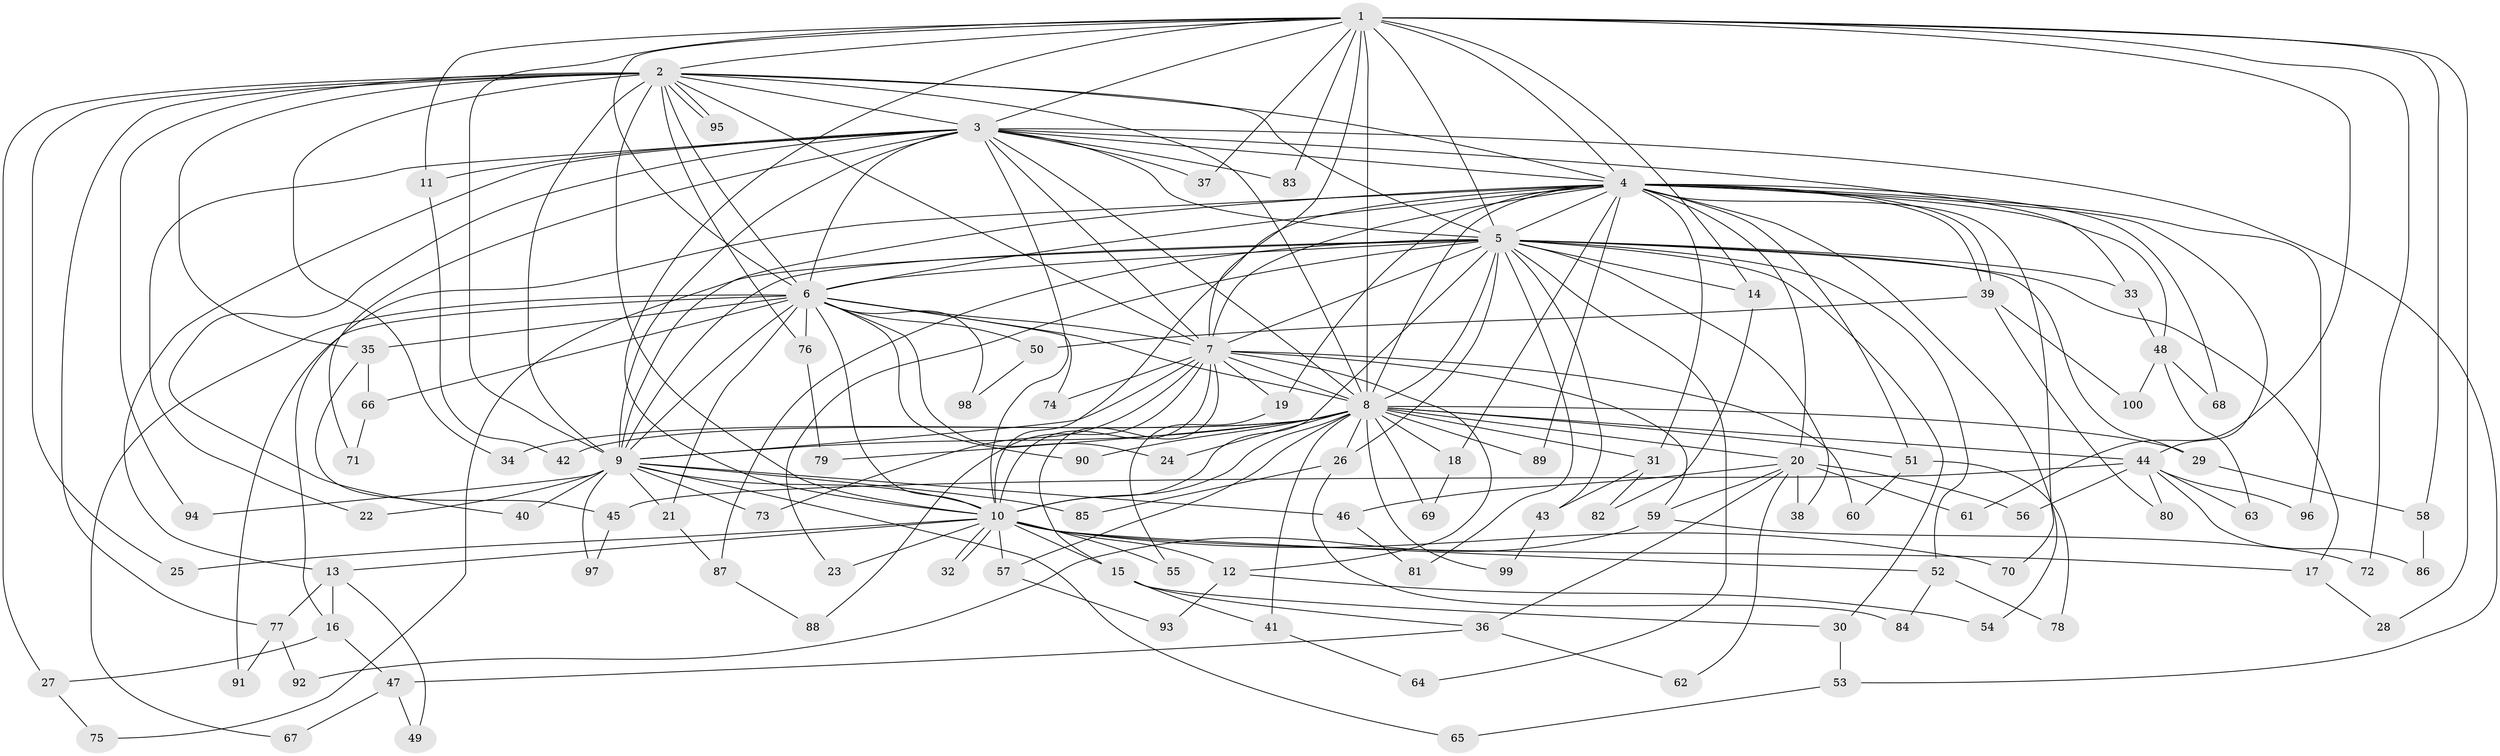 // coarse degree distribution, {22: 0.014285714285714285, 21: 0.014285714285714285, 2: 0.5285714285714286, 4: 0.07142857142857142, 7: 0.014285714285714285, 3: 0.18571428571428572, 1: 0.1, 19: 0.014285714285714285, 17: 0.02857142857142857, 5: 0.014285714285714285, 6: 0.014285714285714285}
// Generated by graph-tools (version 1.1) at 2025/48/03/04/25 21:48:48]
// undirected, 100 vertices, 225 edges
graph export_dot {
graph [start="1"]
  node [color=gray90,style=filled];
  1;
  2;
  3;
  4;
  5;
  6;
  7;
  8;
  9;
  10;
  11;
  12;
  13;
  14;
  15;
  16;
  17;
  18;
  19;
  20;
  21;
  22;
  23;
  24;
  25;
  26;
  27;
  28;
  29;
  30;
  31;
  32;
  33;
  34;
  35;
  36;
  37;
  38;
  39;
  40;
  41;
  42;
  43;
  44;
  45;
  46;
  47;
  48;
  49;
  50;
  51;
  52;
  53;
  54;
  55;
  56;
  57;
  58;
  59;
  60;
  61;
  62;
  63;
  64;
  65;
  66;
  67;
  68;
  69;
  70;
  71;
  72;
  73;
  74;
  75;
  76;
  77;
  78;
  79;
  80;
  81;
  82;
  83;
  84;
  85;
  86;
  87;
  88;
  89;
  90;
  91;
  92;
  93;
  94;
  95;
  96;
  97;
  98;
  99;
  100;
  1 -- 2;
  1 -- 3;
  1 -- 4;
  1 -- 5;
  1 -- 6;
  1 -- 7;
  1 -- 8;
  1 -- 9;
  1 -- 10;
  1 -- 11;
  1 -- 14;
  1 -- 28;
  1 -- 37;
  1 -- 58;
  1 -- 61;
  1 -- 72;
  1 -- 83;
  2 -- 3;
  2 -- 4;
  2 -- 5;
  2 -- 6;
  2 -- 7;
  2 -- 8;
  2 -- 9;
  2 -- 10;
  2 -- 25;
  2 -- 27;
  2 -- 34;
  2 -- 35;
  2 -- 76;
  2 -- 77;
  2 -- 94;
  2 -- 95;
  2 -- 95;
  3 -- 4;
  3 -- 5;
  3 -- 6;
  3 -- 7;
  3 -- 8;
  3 -- 9;
  3 -- 10;
  3 -- 11;
  3 -- 13;
  3 -- 22;
  3 -- 33;
  3 -- 37;
  3 -- 40;
  3 -- 53;
  3 -- 71;
  3 -- 83;
  4 -- 5;
  4 -- 6;
  4 -- 7;
  4 -- 8;
  4 -- 9;
  4 -- 10;
  4 -- 16;
  4 -- 18;
  4 -- 19;
  4 -- 20;
  4 -- 31;
  4 -- 39;
  4 -- 39;
  4 -- 44;
  4 -- 48;
  4 -- 51;
  4 -- 54;
  4 -- 68;
  4 -- 70;
  4 -- 89;
  4 -- 96;
  5 -- 6;
  5 -- 7;
  5 -- 8;
  5 -- 9;
  5 -- 10;
  5 -- 14;
  5 -- 17;
  5 -- 23;
  5 -- 26;
  5 -- 29;
  5 -- 30;
  5 -- 33;
  5 -- 38;
  5 -- 43;
  5 -- 52;
  5 -- 64;
  5 -- 75;
  5 -- 81;
  5 -- 87;
  6 -- 7;
  6 -- 8;
  6 -- 9;
  6 -- 10;
  6 -- 21;
  6 -- 24;
  6 -- 35;
  6 -- 50;
  6 -- 66;
  6 -- 67;
  6 -- 74;
  6 -- 76;
  6 -- 90;
  6 -- 91;
  6 -- 98;
  7 -- 8;
  7 -- 9;
  7 -- 10;
  7 -- 12;
  7 -- 15;
  7 -- 19;
  7 -- 59;
  7 -- 60;
  7 -- 73;
  7 -- 74;
  7 -- 88;
  8 -- 9;
  8 -- 10;
  8 -- 18;
  8 -- 20;
  8 -- 24;
  8 -- 26;
  8 -- 29;
  8 -- 31;
  8 -- 34;
  8 -- 41;
  8 -- 42;
  8 -- 44;
  8 -- 51;
  8 -- 57;
  8 -- 69;
  8 -- 79;
  8 -- 89;
  8 -- 90;
  8 -- 99;
  9 -- 10;
  9 -- 21;
  9 -- 22;
  9 -- 40;
  9 -- 46;
  9 -- 65;
  9 -- 73;
  9 -- 85;
  9 -- 94;
  9 -- 97;
  10 -- 12;
  10 -- 13;
  10 -- 15;
  10 -- 17;
  10 -- 23;
  10 -- 25;
  10 -- 32;
  10 -- 32;
  10 -- 52;
  10 -- 55;
  10 -- 57;
  10 -- 70;
  11 -- 42;
  12 -- 54;
  12 -- 93;
  13 -- 16;
  13 -- 49;
  13 -- 77;
  14 -- 82;
  15 -- 30;
  15 -- 36;
  15 -- 41;
  16 -- 27;
  16 -- 47;
  17 -- 28;
  18 -- 69;
  19 -- 55;
  20 -- 36;
  20 -- 38;
  20 -- 46;
  20 -- 56;
  20 -- 59;
  20 -- 61;
  20 -- 62;
  21 -- 87;
  26 -- 84;
  26 -- 85;
  27 -- 75;
  29 -- 58;
  30 -- 53;
  31 -- 43;
  31 -- 82;
  33 -- 48;
  35 -- 45;
  35 -- 66;
  36 -- 47;
  36 -- 62;
  39 -- 50;
  39 -- 80;
  39 -- 100;
  41 -- 64;
  43 -- 99;
  44 -- 45;
  44 -- 56;
  44 -- 63;
  44 -- 80;
  44 -- 86;
  44 -- 96;
  45 -- 97;
  46 -- 81;
  47 -- 49;
  47 -- 67;
  48 -- 63;
  48 -- 68;
  48 -- 100;
  50 -- 98;
  51 -- 60;
  51 -- 78;
  52 -- 78;
  52 -- 84;
  53 -- 65;
  57 -- 93;
  58 -- 86;
  59 -- 72;
  59 -- 92;
  66 -- 71;
  76 -- 79;
  77 -- 91;
  77 -- 92;
  87 -- 88;
}
